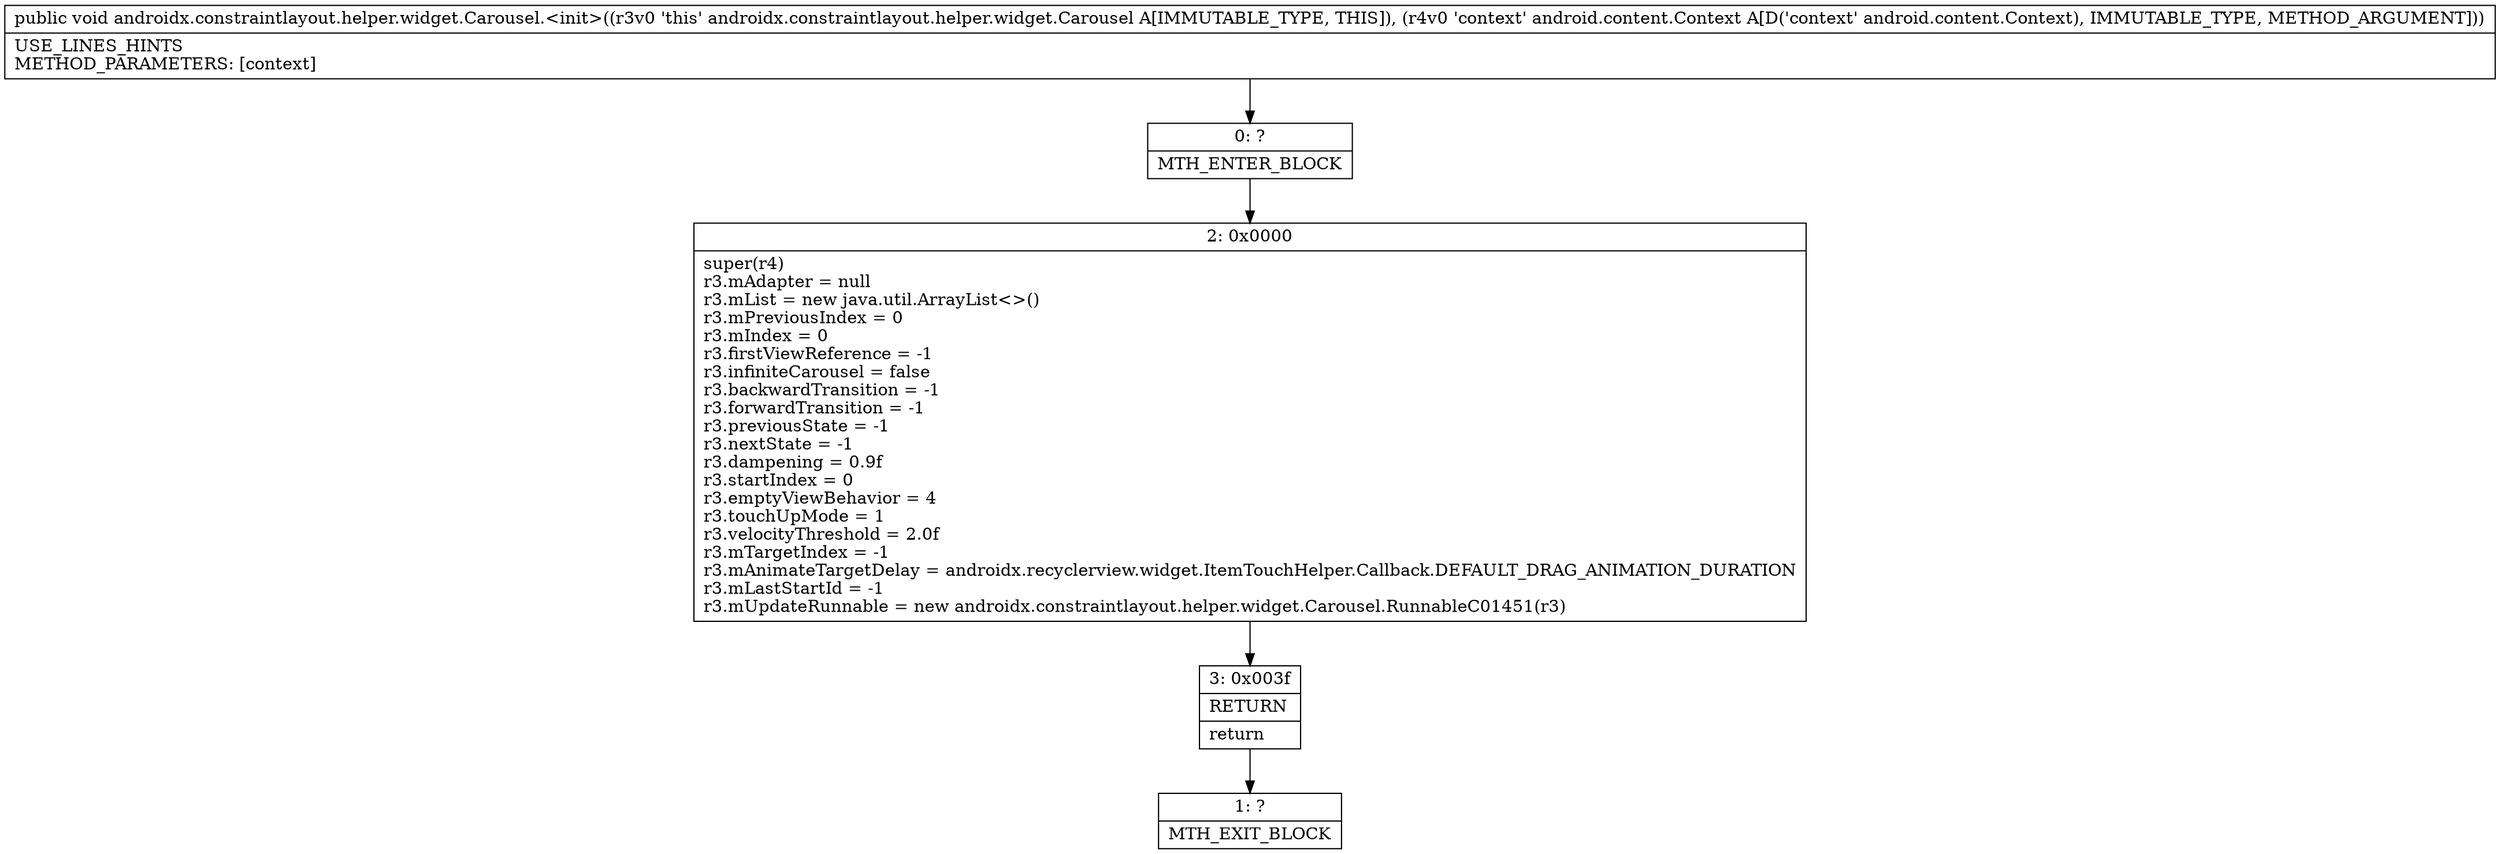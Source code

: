 digraph "CFG forandroidx.constraintlayout.helper.widget.Carousel.\<init\>(Landroid\/content\/Context;)V" {
Node_0 [shape=record,label="{0\:\ ?|MTH_ENTER_BLOCK\l}"];
Node_2 [shape=record,label="{2\:\ 0x0000|super(r4)\lr3.mAdapter = null\lr3.mList = new java.util.ArrayList\<\>()\lr3.mPreviousIndex = 0\lr3.mIndex = 0\lr3.firstViewReference = \-1\lr3.infiniteCarousel = false\lr3.backwardTransition = \-1\lr3.forwardTransition = \-1\lr3.previousState = \-1\lr3.nextState = \-1\lr3.dampening = 0.9f\lr3.startIndex = 0\lr3.emptyViewBehavior = 4\lr3.touchUpMode = 1\lr3.velocityThreshold = 2.0f\lr3.mTargetIndex = \-1\lr3.mAnimateTargetDelay = androidx.recyclerview.widget.ItemTouchHelper.Callback.DEFAULT_DRAG_ANIMATION_DURATION\lr3.mLastStartId = \-1\lr3.mUpdateRunnable = new androidx.constraintlayout.helper.widget.Carousel.RunnableC01451(r3)\l}"];
Node_3 [shape=record,label="{3\:\ 0x003f|RETURN\l|return\l}"];
Node_1 [shape=record,label="{1\:\ ?|MTH_EXIT_BLOCK\l}"];
MethodNode[shape=record,label="{public void androidx.constraintlayout.helper.widget.Carousel.\<init\>((r3v0 'this' androidx.constraintlayout.helper.widget.Carousel A[IMMUTABLE_TYPE, THIS]), (r4v0 'context' android.content.Context A[D('context' android.content.Context), IMMUTABLE_TYPE, METHOD_ARGUMENT]))  | USE_LINES_HINTS\lMETHOD_PARAMETERS: [context]\l}"];
MethodNode -> Node_0;Node_0 -> Node_2;
Node_2 -> Node_3;
Node_3 -> Node_1;
}

